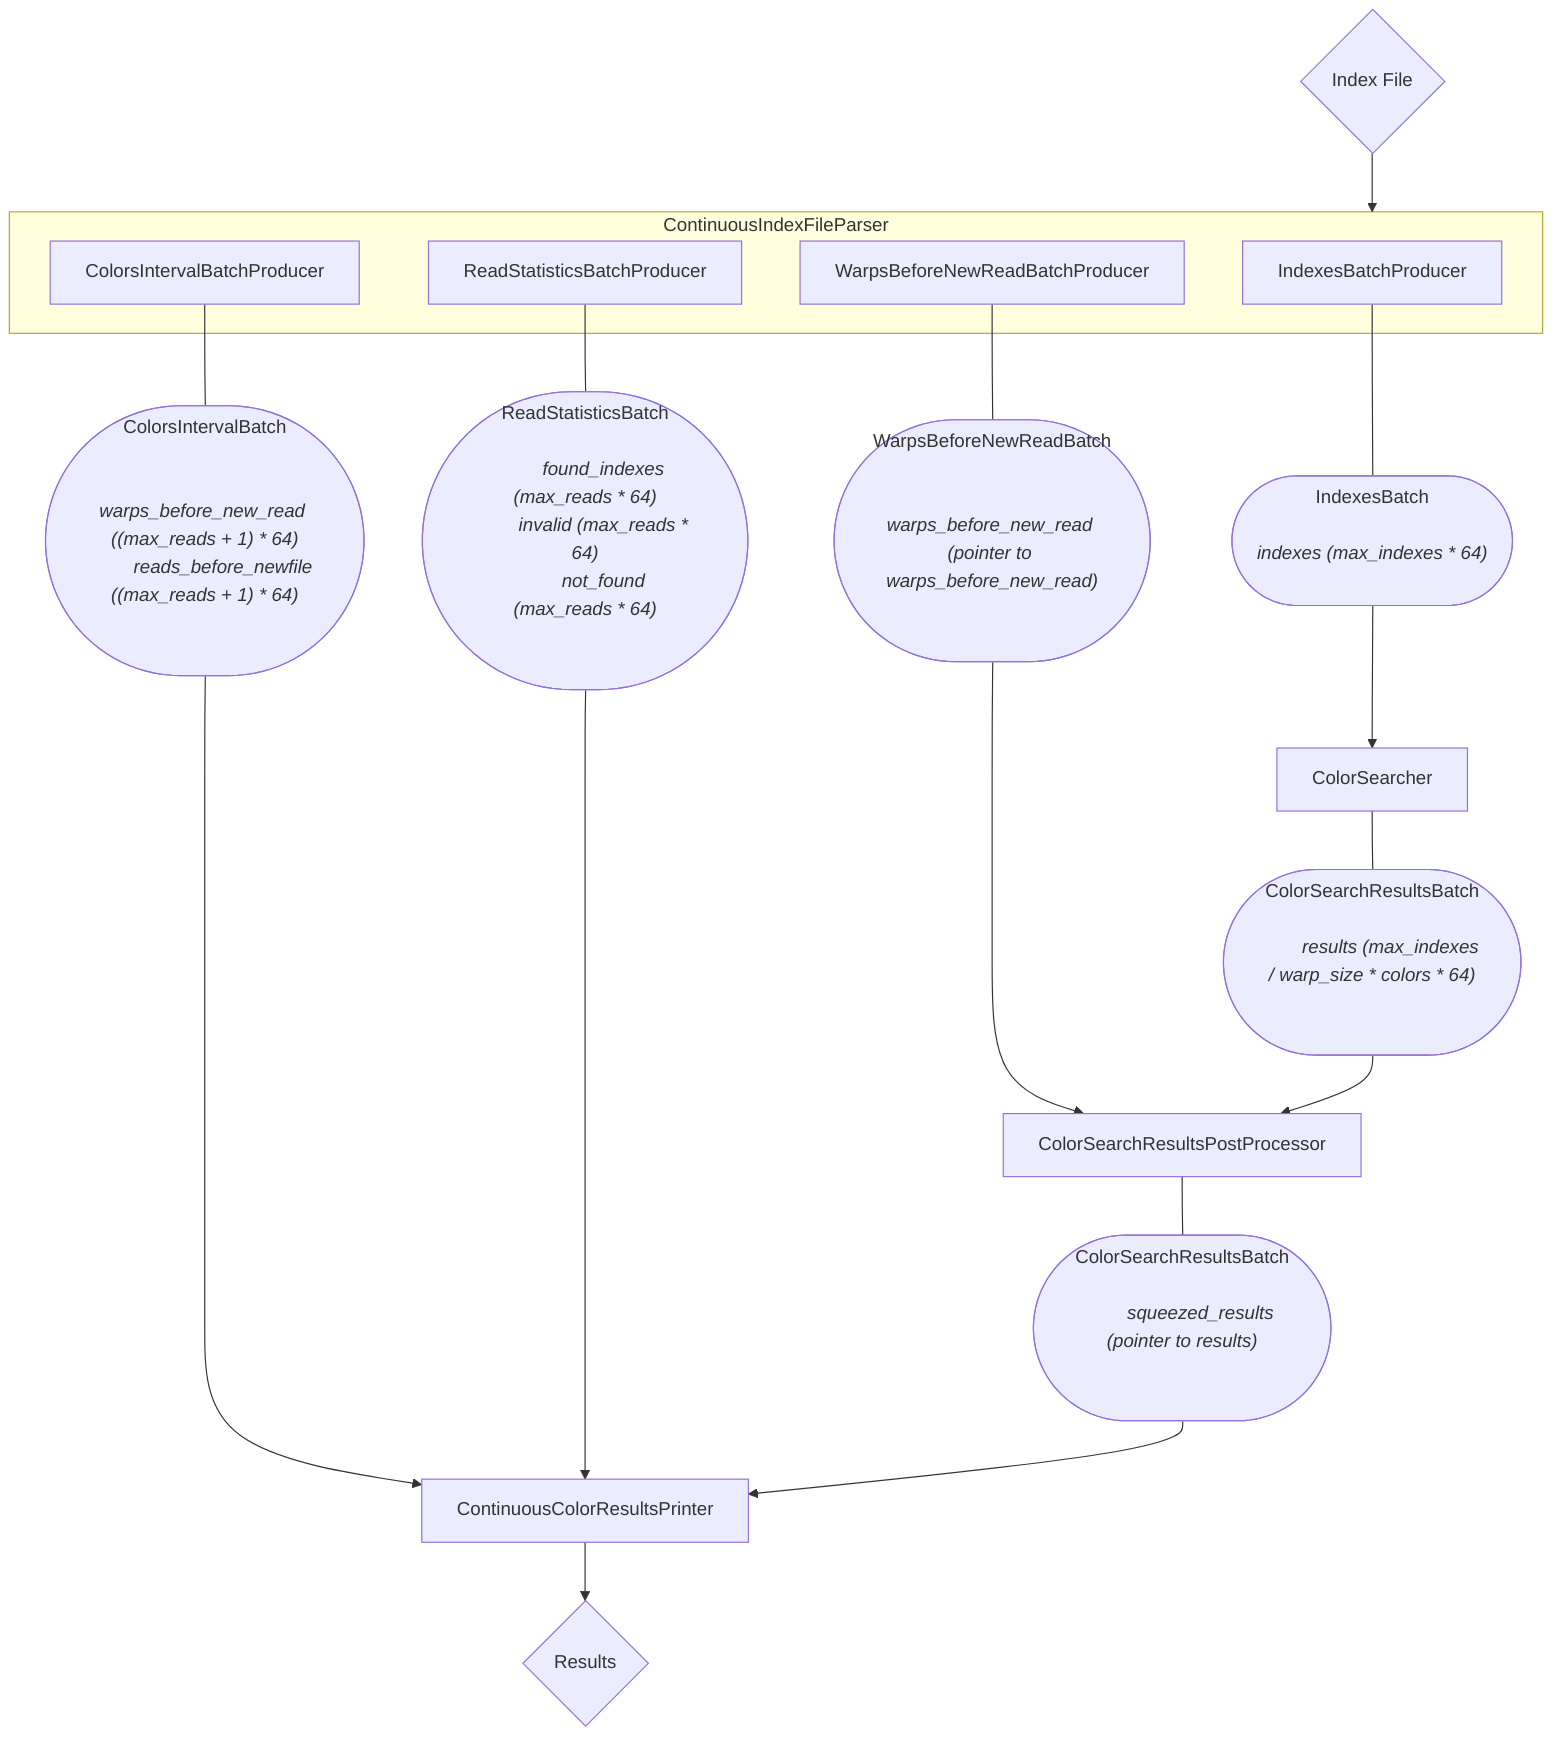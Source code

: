 flowchart TD
    IndexesBatch(["
        IndexesBatch
        <i>
        indexes (max_indexes * 64)

        </i>
    "])
    ColorsIntervalBatch(["
    ColorsIntervalBatch
        <i>
        warps_before_new_read ((max_reads + 1) * 64)
        reads_before_newfile ((max_reads + 1) * 64)

        </i>
    "])
    WarpsBeforeNewReadBatch(["
        WarpsBeforeNewReadBatch
        <i>
        warps_before_new_read (pointer to warps_before_new_read)

        </i>
    "])
    ReadStatisticsBatch(["
        ReadStatisticsBatch
        <i>
        found_indexes (max_reads * 64)
        invalid (max_reads * 64)
        not_found (max_reads * 64)

        </i>
    "])
    ColorSearchResultsBatch(["
        ColorSearchResultsBatch
        <i>
        results (max_indexes / warp_size * colors * 64)

        </i>
    "])
    ColorSearchResultsPostProcessedBatch(["
        ColorSearchResultsBatch
        <i>
        squeezed_results (pointer to results)

        </i>
    "])

    IndexFile{Index File}-->ContinuousIndexFileParser
    subgraph ContinuousIndexFileParser
        IndexesBatchProducer
        ColorsIntervalBatchProducer
        WarpsBeforeNewReadBatchProducer
        ReadStatisticsBatchProducer
    end

    IndexesBatchProducer --- IndexesBatch
    ColorsIntervalBatchProducer --- ColorsIntervalBatch
    WarpsBeforeNewReadBatchProducer --- WarpsBeforeNewReadBatch
    ReadStatisticsBatchProducer --- ReadStatisticsBatch
    ColorSearchResultsPostProcessor --- ColorSearchResultsPostProcessedBatch
    ColorSearcher --- ColorSearchResultsBatch

    IndexesBatch-->ColorSearcher
    ColorsIntervalBatch-->ContinuousColorResultsPrinter
    WarpsBeforeNewReadBatch-->ColorSearchResultsPostProcessor
    ColorSearchResultsBatch-->ColorSearchResultsPostProcessor

    ReadStatisticsBatch-->ContinuousColorResultsPrinter
    ColorSearchResultsPostProcessedBatch-->ContinuousColorResultsPrinter

    ContinuousColorResultsPrinter--> ResultFiles{Results}